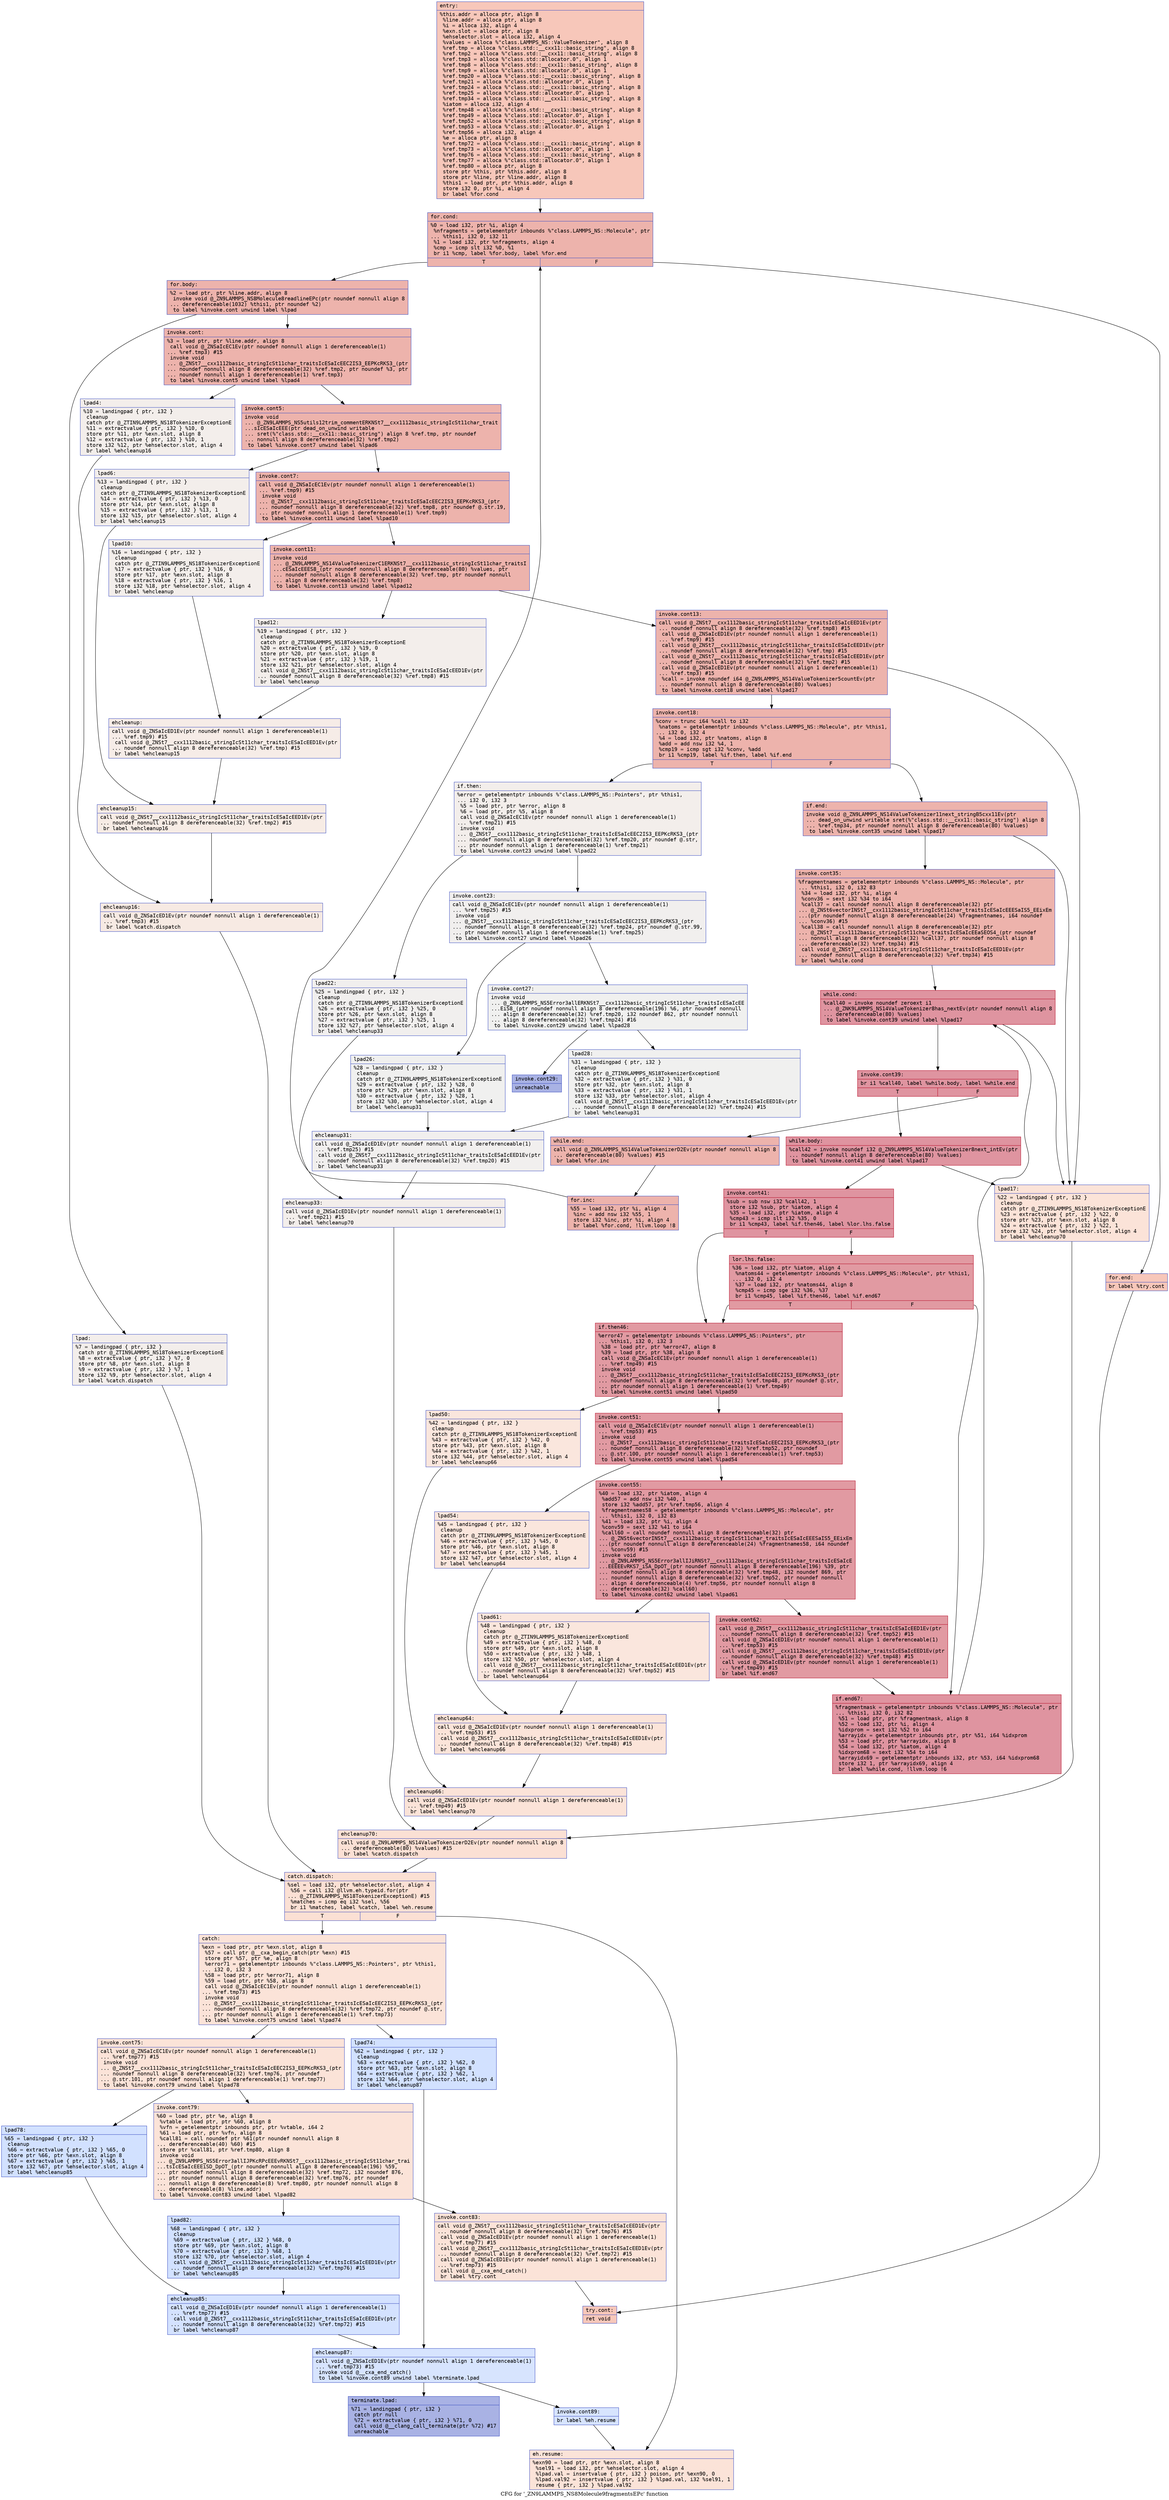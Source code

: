 digraph "CFG for '_ZN9LAMMPS_NS8Molecule9fragmentsEPc' function" {
	label="CFG for '_ZN9LAMMPS_NS8Molecule9fragmentsEPc' function";

	Node0x558e6092c740 [shape=record,color="#3d50c3ff", style=filled, fillcolor="#ec7f6370" fontname="Courier",label="{entry:\l|  %this.addr = alloca ptr, align 8\l  %line.addr = alloca ptr, align 8\l  %i = alloca i32, align 4\l  %exn.slot = alloca ptr, align 8\l  %ehselector.slot = alloca i32, align 4\l  %values = alloca %\"class.LAMMPS_NS::ValueTokenizer\", align 8\l  %ref.tmp = alloca %\"class.std::__cxx11::basic_string\", align 8\l  %ref.tmp2 = alloca %\"class.std::__cxx11::basic_string\", align 8\l  %ref.tmp3 = alloca %\"class.std::allocator.0\", align 1\l  %ref.tmp8 = alloca %\"class.std::__cxx11::basic_string\", align 8\l  %ref.tmp9 = alloca %\"class.std::allocator.0\", align 1\l  %ref.tmp20 = alloca %\"class.std::__cxx11::basic_string\", align 8\l  %ref.tmp21 = alloca %\"class.std::allocator.0\", align 1\l  %ref.tmp24 = alloca %\"class.std::__cxx11::basic_string\", align 8\l  %ref.tmp25 = alloca %\"class.std::allocator.0\", align 1\l  %ref.tmp34 = alloca %\"class.std::__cxx11::basic_string\", align 8\l  %iatom = alloca i32, align 4\l  %ref.tmp48 = alloca %\"class.std::__cxx11::basic_string\", align 8\l  %ref.tmp49 = alloca %\"class.std::allocator.0\", align 1\l  %ref.tmp52 = alloca %\"class.std::__cxx11::basic_string\", align 8\l  %ref.tmp53 = alloca %\"class.std::allocator.0\", align 1\l  %ref.tmp56 = alloca i32, align 4\l  %e = alloca ptr, align 8\l  %ref.tmp72 = alloca %\"class.std::__cxx11::basic_string\", align 8\l  %ref.tmp73 = alloca %\"class.std::allocator.0\", align 1\l  %ref.tmp76 = alloca %\"class.std::__cxx11::basic_string\", align 8\l  %ref.tmp77 = alloca %\"class.std::allocator.0\", align 1\l  %ref.tmp80 = alloca ptr, align 8\l  store ptr %this, ptr %this.addr, align 8\l  store ptr %line, ptr %line.addr, align 8\l  %this1 = load ptr, ptr %this.addr, align 8\l  store i32 0, ptr %i, align 4\l  br label %for.cond\l}"];
	Node0x558e6092c740 -> Node0x558e60933220[tooltip="entry -> for.cond\nProbability 100.00%" ];
	Node0x558e60933220 [shape=record,color="#3d50c3ff", style=filled, fillcolor="#d6524470" fontname="Courier",label="{for.cond:\l|  %0 = load i32, ptr %i, align 4\l  %nfragments = getelementptr inbounds %\"class.LAMMPS_NS::Molecule\", ptr\l... %this1, i32 0, i32 11\l  %1 = load i32, ptr %nfragments, align 4\l  %cmp = icmp slt i32 %0, %1\l  br i1 %cmp, label %for.body, label %for.end\l|{<s0>T|<s1>F}}"];
	Node0x558e60933220:s0 -> Node0x558e609335b0[tooltip="for.cond -> for.body\nProbability 96.88%" ];
	Node0x558e60933220:s1 -> Node0x558e60933630[tooltip="for.cond -> for.end\nProbability 3.12%" ];
	Node0x558e609335b0 [shape=record,color="#3d50c3ff", style=filled, fillcolor="#d6524470" fontname="Courier",label="{for.body:\l|  %2 = load ptr, ptr %line.addr, align 8\l  invoke void @_ZN9LAMMPS_NS8Molecule8readlineEPc(ptr noundef nonnull align 8\l... dereferenceable(1032) %this1, ptr noundef %2)\l          to label %invoke.cont unwind label %lpad\l}"];
	Node0x558e609335b0 -> Node0x558e60933800[tooltip="for.body -> invoke.cont\nProbability 100.00%" ];
	Node0x558e609335b0 -> Node0x558e60933880[tooltip="for.body -> lpad\nProbability 0.00%" ];
	Node0x558e60933800 [shape=record,color="#3d50c3ff", style=filled, fillcolor="#d6524470" fontname="Courier",label="{invoke.cont:\l|  %3 = load ptr, ptr %line.addr, align 8\l  call void @_ZNSaIcEC1Ev(ptr noundef nonnull align 1 dereferenceable(1)\l... %ref.tmp3) #15\l  invoke void\l... @_ZNSt7__cxx1112basic_stringIcSt11char_traitsIcESaIcEEC2IS3_EEPKcRKS3_(ptr\l... noundef nonnull align 8 dereferenceable(32) %ref.tmp2, ptr noundef %3, ptr\l... noundef nonnull align 1 dereferenceable(1) %ref.tmp3)\l          to label %invoke.cont5 unwind label %lpad4\l}"];
	Node0x558e60933800 -> Node0x558e60933c70[tooltip="invoke.cont -> invoke.cont5\nProbability 100.00%" ];
	Node0x558e60933800 -> Node0x558e60933cc0[tooltip="invoke.cont -> lpad4\nProbability 0.00%" ];
	Node0x558e60933c70 [shape=record,color="#3d50c3ff", style=filled, fillcolor="#d6524470" fontname="Courier",label="{invoke.cont5:\l|  invoke void\l... @_ZN9LAMMPS_NS5utils12trim_commentERKNSt7__cxx1112basic_stringIcSt11char_trait\l...sIcESaIcEEE(ptr dead_on_unwind writable\l... sret(%\"class.std::__cxx11::basic_string\") align 8 %ref.tmp, ptr noundef\l... nonnull align 8 dereferenceable(32) %ref.tmp2)\l          to label %invoke.cont7 unwind label %lpad6\l}"];
	Node0x558e60933c70 -> Node0x558e60933c20[tooltip="invoke.cont5 -> invoke.cont7\nProbability 100.00%" ];
	Node0x558e60933c70 -> Node0x558e60933f90[tooltip="invoke.cont5 -> lpad6\nProbability 0.00%" ];
	Node0x558e60933c20 [shape=record,color="#3d50c3ff", style=filled, fillcolor="#d6524470" fontname="Courier",label="{invoke.cont7:\l|  call void @_ZNSaIcEC1Ev(ptr noundef nonnull align 1 dereferenceable(1)\l... %ref.tmp9) #15\l  invoke void\l... @_ZNSt7__cxx1112basic_stringIcSt11char_traitsIcESaIcEEC2IS3_EEPKcRKS3_(ptr\l... noundef nonnull align 8 dereferenceable(32) %ref.tmp8, ptr noundef @.str.19,\l... ptr noundef nonnull align 1 dereferenceable(1) %ref.tmp9)\l          to label %invoke.cont11 unwind label %lpad10\l}"];
	Node0x558e60933c20 -> Node0x558e60934360[tooltip="invoke.cont7 -> invoke.cont11\nProbability 100.00%" ];
	Node0x558e60933c20 -> Node0x558e609343e0[tooltip="invoke.cont7 -> lpad10\nProbability 0.00%" ];
	Node0x558e60934360 [shape=record,color="#3d50c3ff", style=filled, fillcolor="#d6524470" fontname="Courier",label="{invoke.cont11:\l|  invoke void\l... @_ZN9LAMMPS_NS14ValueTokenizerC1ERKNSt7__cxx1112basic_stringIcSt11char_traitsI\l...cESaIcEEES8_(ptr noundef nonnull align 8 dereferenceable(80) %values, ptr\l... noundef nonnull align 8 dereferenceable(32) %ref.tmp, ptr noundef nonnull\l... align 8 dereferenceable(32) %ref.tmp8)\l          to label %invoke.cont13 unwind label %lpad12\l}"];
	Node0x558e60934360 -> Node0x558e60934310[tooltip="invoke.cont11 -> invoke.cont13\nProbability 100.00%" ];
	Node0x558e60934360 -> Node0x558e60934670[tooltip="invoke.cont11 -> lpad12\nProbability 0.00%" ];
	Node0x558e60934310 [shape=record,color="#3d50c3ff", style=filled, fillcolor="#d6524470" fontname="Courier",label="{invoke.cont13:\l|  call void @_ZNSt7__cxx1112basic_stringIcSt11char_traitsIcESaIcEED1Ev(ptr\l... noundef nonnull align 8 dereferenceable(32) %ref.tmp8) #15\l  call void @_ZNSaIcED1Ev(ptr noundef nonnull align 1 dereferenceable(1)\l... %ref.tmp9) #15\l  call void @_ZNSt7__cxx1112basic_stringIcSt11char_traitsIcESaIcEED1Ev(ptr\l... noundef nonnull align 8 dereferenceable(32) %ref.tmp) #15\l  call void @_ZNSt7__cxx1112basic_stringIcSt11char_traitsIcESaIcEED1Ev(ptr\l... noundef nonnull align 8 dereferenceable(32) %ref.tmp2) #15\l  call void @_ZNSaIcED1Ev(ptr noundef nonnull align 1 dereferenceable(1)\l... %ref.tmp3) #15\l  %call = invoke noundef i64 @_ZN9LAMMPS_NS14ValueTokenizer5countEv(ptr\l... noundef nonnull align 8 dereferenceable(80) %values)\l          to label %invoke.cont18 unwind label %lpad17\l}"];
	Node0x558e60934310 -> Node0x558e60934e10[tooltip="invoke.cont13 -> invoke.cont18\nProbability 100.00%" ];
	Node0x558e60934310 -> Node0x558e60934e90[tooltip="invoke.cont13 -> lpad17\nProbability 0.00%" ];
	Node0x558e60934e10 [shape=record,color="#3d50c3ff", style=filled, fillcolor="#d6524470" fontname="Courier",label="{invoke.cont18:\l|  %conv = trunc i64 %call to i32\l  %natoms = getelementptr inbounds %\"class.LAMMPS_NS::Molecule\", ptr %this1,\l... i32 0, i32 4\l  %4 = load i32, ptr %natoms, align 8\l  %add = add nsw i32 %4, 1\l  %cmp19 = icmp sgt i32 %conv, %add\l  br i1 %cmp19, label %if.then, label %if.end\l|{<s0>T|<s1>F}}"];
	Node0x558e60934e10:s0 -> Node0x558e609355d0[tooltip="invoke.cont18 -> if.then\nProbability 0.00%" ];
	Node0x558e60934e10:s1 -> Node0x558e60935640[tooltip="invoke.cont18 -> if.end\nProbability 100.00%" ];
	Node0x558e609355d0 [shape=record,color="#3d50c3ff", style=filled, fillcolor="#e5d8d170" fontname="Courier",label="{if.then:\l|  %error = getelementptr inbounds %\"class.LAMMPS_NS::Pointers\", ptr %this1,\l... i32 0, i32 3\l  %5 = load ptr, ptr %error, align 8\l  %6 = load ptr, ptr %5, align 8\l  call void @_ZNSaIcEC1Ev(ptr noundef nonnull align 1 dereferenceable(1)\l... %ref.tmp21) #15\l  invoke void\l... @_ZNSt7__cxx1112basic_stringIcSt11char_traitsIcESaIcEEC2IS3_EEPKcRKS3_(ptr\l... noundef nonnull align 8 dereferenceable(32) %ref.tmp20, ptr noundef @.str,\l... ptr noundef nonnull align 1 dereferenceable(1) %ref.tmp21)\l          to label %invoke.cont23 unwind label %lpad22\l}"];
	Node0x558e609355d0 -> Node0x558e60935b20[tooltip="if.then -> invoke.cont23\nProbability 50.00%" ];
	Node0x558e609355d0 -> Node0x558e60935b70[tooltip="if.then -> lpad22\nProbability 50.00%" ];
	Node0x558e60935b20 [shape=record,color="#3d50c3ff", style=filled, fillcolor="#e0dbd870" fontname="Courier",label="{invoke.cont23:\l|  call void @_ZNSaIcEC1Ev(ptr noundef nonnull align 1 dereferenceable(1)\l... %ref.tmp25) #15\l  invoke void\l... @_ZNSt7__cxx1112basic_stringIcSt11char_traitsIcESaIcEEC2IS3_EEPKcRKS3_(ptr\l... noundef nonnull align 8 dereferenceable(32) %ref.tmp24, ptr noundef @.str.99,\l... ptr noundef nonnull align 1 dereferenceable(1) %ref.tmp25)\l          to label %invoke.cont27 unwind label %lpad26\l}"];
	Node0x558e60935b20 -> Node0x558e60935ec0[tooltip="invoke.cont23 -> invoke.cont27\nProbability 50.00%" ];
	Node0x558e60935b20 -> Node0x558e60935f10[tooltip="invoke.cont23 -> lpad26\nProbability 50.00%" ];
	Node0x558e60935ec0 [shape=record,color="#3d50c3ff", style=filled, fillcolor="#dedcdb70" fontname="Courier",label="{invoke.cont27:\l|  invoke void\l... @_ZN9LAMMPS_NS5Error3allERKNSt7__cxx1112basic_stringIcSt11char_traitsIcESaIcEE\l...EiS8_(ptr noundef nonnull align 8 dereferenceable(196) %6, ptr noundef nonnull\l... align 8 dereferenceable(32) %ref.tmp20, i32 noundef 862, ptr noundef nonnull\l... align 8 dereferenceable(32) %ref.tmp24) #16\l          to label %invoke.cont29 unwind label %lpad28\l}"];
	Node0x558e60935ec0 -> Node0x558e60935e70[tooltip="invoke.cont27 -> invoke.cont29\nProbability 0.00%" ];
	Node0x558e60935ec0 -> Node0x558e60936230[tooltip="invoke.cont27 -> lpad28\nProbability 100.00%" ];
	Node0x558e60935e70 [shape=record,color="#3d50c3ff", style=filled, fillcolor="#3d50c370" fontname="Courier",label="{invoke.cont29:\l|  unreachable\l}"];
	Node0x558e60933880 [shape=record,color="#3d50c3ff", style=filled, fillcolor="#e5d8d170" fontname="Courier",label="{lpad:\l|  %7 = landingpad \{ ptr, i32 \}\l          catch ptr @_ZTIN9LAMMPS_NS18TokenizerExceptionE\l  %8 = extractvalue \{ ptr, i32 \} %7, 0\l  store ptr %8, ptr %exn.slot, align 8\l  %9 = extractvalue \{ ptr, i32 \} %7, 1\l  store i32 %9, ptr %ehselector.slot, align 4\l  br label %catch.dispatch\l}"];
	Node0x558e60933880 -> Node0x558e60936870[tooltip="lpad -> catch.dispatch\nProbability 100.00%" ];
	Node0x558e60933cc0 [shape=record,color="#3d50c3ff", style=filled, fillcolor="#e5d8d170" fontname="Courier",label="{lpad4:\l|  %10 = landingpad \{ ptr, i32 \}\l          cleanup\l          catch ptr @_ZTIN9LAMMPS_NS18TokenizerExceptionE\l  %11 = extractvalue \{ ptr, i32 \} %10, 0\l  store ptr %11, ptr %exn.slot, align 8\l  %12 = extractvalue \{ ptr, i32 \} %10, 1\l  store i32 %12, ptr %ehselector.slot, align 4\l  br label %ehcleanup16\l}"];
	Node0x558e60933cc0 -> Node0x558e60936ba0[tooltip="lpad4 -> ehcleanup16\nProbability 100.00%" ];
	Node0x558e60933f90 [shape=record,color="#3d50c3ff", style=filled, fillcolor="#e5d8d170" fontname="Courier",label="{lpad6:\l|  %13 = landingpad \{ ptr, i32 \}\l          cleanup\l          catch ptr @_ZTIN9LAMMPS_NS18TokenizerExceptionE\l  %14 = extractvalue \{ ptr, i32 \} %13, 0\l  store ptr %14, ptr %exn.slot, align 8\l  %15 = extractvalue \{ ptr, i32 \} %13, 1\l  store i32 %15, ptr %ehselector.slot, align 4\l  br label %ehcleanup15\l}"];
	Node0x558e60933f90 -> Node0x558e60936f40[tooltip="lpad6 -> ehcleanup15\nProbability 100.00%" ];
	Node0x558e609343e0 [shape=record,color="#3d50c3ff", style=filled, fillcolor="#e5d8d170" fontname="Courier",label="{lpad10:\l|  %16 = landingpad \{ ptr, i32 \}\l          cleanup\l          catch ptr @_ZTIN9LAMMPS_NS18TokenizerExceptionE\l  %17 = extractvalue \{ ptr, i32 \} %16, 0\l  store ptr %17, ptr %exn.slot, align 8\l  %18 = extractvalue \{ ptr, i32 \} %16, 1\l  store i32 %18, ptr %ehselector.slot, align 4\l  br label %ehcleanup\l}"];
	Node0x558e609343e0 -> Node0x558e609372e0[tooltip="lpad10 -> ehcleanup\nProbability 100.00%" ];
	Node0x558e60934670 [shape=record,color="#3d50c3ff", style=filled, fillcolor="#e5d8d170" fontname="Courier",label="{lpad12:\l|  %19 = landingpad \{ ptr, i32 \}\l          cleanup\l          catch ptr @_ZTIN9LAMMPS_NS18TokenizerExceptionE\l  %20 = extractvalue \{ ptr, i32 \} %19, 0\l  store ptr %20, ptr %exn.slot, align 8\l  %21 = extractvalue \{ ptr, i32 \} %19, 1\l  store i32 %21, ptr %ehselector.slot, align 4\l  call void @_ZNSt7__cxx1112basic_stringIcSt11char_traitsIcESaIcEED1Ev(ptr\l... noundef nonnull align 8 dereferenceable(32) %ref.tmp8) #15\l  br label %ehcleanup\l}"];
	Node0x558e60934670 -> Node0x558e609372e0[tooltip="lpad12 -> ehcleanup\nProbability 100.00%" ];
	Node0x558e609372e0 [shape=record,color="#3d50c3ff", style=filled, fillcolor="#ead5c970" fontname="Courier",label="{ehcleanup:\l|  call void @_ZNSaIcED1Ev(ptr noundef nonnull align 1 dereferenceable(1)\l... %ref.tmp9) #15\l  call void @_ZNSt7__cxx1112basic_stringIcSt11char_traitsIcESaIcEED1Ev(ptr\l... noundef nonnull align 8 dereferenceable(32) %ref.tmp) #15\l  br label %ehcleanup15\l}"];
	Node0x558e609372e0 -> Node0x558e60936f40[tooltip="ehcleanup -> ehcleanup15\nProbability 100.00%" ];
	Node0x558e60936f40 [shape=record,color="#3d50c3ff", style=filled, fillcolor="#ecd3c570" fontname="Courier",label="{ehcleanup15:\l|  call void @_ZNSt7__cxx1112basic_stringIcSt11char_traitsIcESaIcEED1Ev(ptr\l... noundef nonnull align 8 dereferenceable(32) %ref.tmp2) #15\l  br label %ehcleanup16\l}"];
	Node0x558e60936f40 -> Node0x558e60936ba0[tooltip="ehcleanup15 -> ehcleanup16\nProbability 100.00%" ];
	Node0x558e60936ba0 [shape=record,color="#3d50c3ff", style=filled, fillcolor="#eed0c070" fontname="Courier",label="{ehcleanup16:\l|  call void @_ZNSaIcED1Ev(ptr noundef nonnull align 1 dereferenceable(1)\l... %ref.tmp3) #15\l  br label %catch.dispatch\l}"];
	Node0x558e60936ba0 -> Node0x558e60936870[tooltip="ehcleanup16 -> catch.dispatch\nProbability 100.00%" ];
	Node0x558e60934e90 [shape=record,color="#3d50c3ff", style=filled, fillcolor="#f6bfa670" fontname="Courier",label="{lpad17:\l|  %22 = landingpad \{ ptr, i32 \}\l          cleanup\l          catch ptr @_ZTIN9LAMMPS_NS18TokenizerExceptionE\l  %23 = extractvalue \{ ptr, i32 \} %22, 0\l  store ptr %23, ptr %exn.slot, align 8\l  %24 = extractvalue \{ ptr, i32 \} %22, 1\l  store i32 %24, ptr %ehselector.slot, align 4\l  br label %ehcleanup70\l}"];
	Node0x558e60934e90 -> Node0x558e60938080[tooltip="lpad17 -> ehcleanup70\nProbability 100.00%" ];
	Node0x558e60935b70 [shape=record,color="#3d50c3ff", style=filled, fillcolor="#e0dbd870" fontname="Courier",label="{lpad22:\l|  %25 = landingpad \{ ptr, i32 \}\l          cleanup\l          catch ptr @_ZTIN9LAMMPS_NS18TokenizerExceptionE\l  %26 = extractvalue \{ ptr, i32 \} %25, 0\l  store ptr %26, ptr %exn.slot, align 8\l  %27 = extractvalue \{ ptr, i32 \} %25, 1\l  store i32 %27, ptr %ehselector.slot, align 4\l  br label %ehcleanup33\l}"];
	Node0x558e60935b70 -> Node0x558e60938420[tooltip="lpad22 -> ehcleanup33\nProbability 100.00%" ];
	Node0x558e60935f10 [shape=record,color="#3d50c3ff", style=filled, fillcolor="#dedcdb70" fontname="Courier",label="{lpad26:\l|  %28 = landingpad \{ ptr, i32 \}\l          cleanup\l          catch ptr @_ZTIN9LAMMPS_NS18TokenizerExceptionE\l  %29 = extractvalue \{ ptr, i32 \} %28, 0\l  store ptr %29, ptr %exn.slot, align 8\l  %30 = extractvalue \{ ptr, i32 \} %28, 1\l  store i32 %30, ptr %ehselector.slot, align 4\l  br label %ehcleanup31\l}"];
	Node0x558e60935f10 -> Node0x558e609387c0[tooltip="lpad26 -> ehcleanup31\nProbability 100.00%" ];
	Node0x558e60936230 [shape=record,color="#3d50c3ff", style=filled, fillcolor="#dedcdb70" fontname="Courier",label="{lpad28:\l|  %31 = landingpad \{ ptr, i32 \}\l          cleanup\l          catch ptr @_ZTIN9LAMMPS_NS18TokenizerExceptionE\l  %32 = extractvalue \{ ptr, i32 \} %31, 0\l  store ptr %32, ptr %exn.slot, align 8\l  %33 = extractvalue \{ ptr, i32 \} %31, 1\l  store i32 %33, ptr %ehselector.slot, align 4\l  call void @_ZNSt7__cxx1112basic_stringIcSt11char_traitsIcESaIcEED1Ev(ptr\l... noundef nonnull align 8 dereferenceable(32) %ref.tmp24) #15\l  br label %ehcleanup31\l}"];
	Node0x558e60936230 -> Node0x558e609387c0[tooltip="lpad28 -> ehcleanup31\nProbability 100.00%" ];
	Node0x558e609387c0 [shape=record,color="#3d50c3ff", style=filled, fillcolor="#e0dbd870" fontname="Courier",label="{ehcleanup31:\l|  call void @_ZNSaIcED1Ev(ptr noundef nonnull align 1 dereferenceable(1)\l... %ref.tmp25) #15\l  call void @_ZNSt7__cxx1112basic_stringIcSt11char_traitsIcESaIcEED1Ev(ptr\l... noundef nonnull align 8 dereferenceable(32) %ref.tmp20) #15\l  br label %ehcleanup33\l}"];
	Node0x558e609387c0 -> Node0x558e60938420[tooltip="ehcleanup31 -> ehcleanup33\nProbability 100.00%" ];
	Node0x558e60938420 [shape=record,color="#3d50c3ff", style=filled, fillcolor="#e5d8d170" fontname="Courier",label="{ehcleanup33:\l|  call void @_ZNSaIcED1Ev(ptr noundef nonnull align 1 dereferenceable(1)\l... %ref.tmp21) #15\l  br label %ehcleanup70\l}"];
	Node0x558e60938420 -> Node0x558e60938080[tooltip="ehcleanup33 -> ehcleanup70\nProbability 100.00%" ];
	Node0x558e60935640 [shape=record,color="#3d50c3ff", style=filled, fillcolor="#d6524470" fontname="Courier",label="{if.end:\l|  invoke void @_ZN9LAMMPS_NS14ValueTokenizer11next_stringB5cxx11Ev(ptr\l... dead_on_unwind writable sret(%\"class.std::__cxx11::basic_string\") align 8\l... %ref.tmp34, ptr noundef nonnull align 8 dereferenceable(80) %values)\l          to label %invoke.cont35 unwind label %lpad17\l}"];
	Node0x558e60935640 -> Node0x558e60939130[tooltip="if.end -> invoke.cont35\nProbability 100.00%" ];
	Node0x558e60935640 -> Node0x558e60934e90[tooltip="if.end -> lpad17\nProbability 0.00%" ];
	Node0x558e60939130 [shape=record,color="#3d50c3ff", style=filled, fillcolor="#d6524470" fontname="Courier",label="{invoke.cont35:\l|  %fragmentnames = getelementptr inbounds %\"class.LAMMPS_NS::Molecule\", ptr\l... %this1, i32 0, i32 83\l  %34 = load i32, ptr %i, align 4\l  %conv36 = sext i32 %34 to i64\l  %call37 = call noundef nonnull align 8 dereferenceable(32) ptr\l... @_ZNSt6vectorINSt7__cxx1112basic_stringIcSt11char_traitsIcESaIcEEESaIS5_EEixEm\l...(ptr noundef nonnull align 8 dereferenceable(24) %fragmentnames, i64 noundef\l... %conv36) #15\l  %call38 = call noundef nonnull align 8 dereferenceable(32) ptr\l... @_ZNSt7__cxx1112basic_stringIcSt11char_traitsIcESaIcEEaSEOS4_(ptr noundef\l... nonnull align 8 dereferenceable(32) %call37, ptr noundef nonnull align 8\l... dereferenceable(32) %ref.tmp34) #15\l  call void @_ZNSt7__cxx1112basic_stringIcSt11char_traitsIcESaIcEED1Ev(ptr\l... noundef nonnull align 8 dereferenceable(32) %ref.tmp34) #15\l  br label %while.cond\l}"];
	Node0x558e60939130 -> Node0x558e60939630[tooltip="invoke.cont35 -> while.cond\nProbability 100.00%" ];
	Node0x558e60939630 [shape=record,color="#b70d28ff", style=filled, fillcolor="#b70d2870" fontname="Courier",label="{while.cond:\l|  %call40 = invoke noundef zeroext i1\l... @_ZNK9LAMMPS_NS14ValueTokenizer8has_nextEv(ptr noundef nonnull align 8\l... dereferenceable(80) %values)\l          to label %invoke.cont39 unwind label %lpad17\l}"];
	Node0x558e60939630 -> Node0x558e60939980[tooltip="while.cond -> invoke.cont39\nProbability 100.00%" ];
	Node0x558e60939630 -> Node0x558e60934e90[tooltip="while.cond -> lpad17\nProbability 0.00%" ];
	Node0x558e60939980 [shape=record,color="#b70d28ff", style=filled, fillcolor="#b70d2870" fontname="Courier",label="{invoke.cont39:\l|  br i1 %call40, label %while.body, label %while.end\l|{<s0>T|<s1>F}}"];
	Node0x558e60939980:s0 -> Node0x558e60939bb0[tooltip="invoke.cont39 -> while.body\nProbability 96.88%" ];
	Node0x558e60939980:s1 -> Node0x558e60939c30[tooltip="invoke.cont39 -> while.end\nProbability 3.12%" ];
	Node0x558e60939bb0 [shape=record,color="#b70d28ff", style=filled, fillcolor="#b70d2870" fontname="Courier",label="{while.body:\l|  %call42 = invoke noundef i32 @_ZN9LAMMPS_NS14ValueTokenizer8next_intEv(ptr\l... noundef nonnull align 8 dereferenceable(80) %values)\l          to label %invoke.cont41 unwind label %lpad17\l}"];
	Node0x558e60939bb0 -> Node0x558e60939d60[tooltip="while.body -> invoke.cont41\nProbability 100.00%" ];
	Node0x558e60939bb0 -> Node0x558e60934e90[tooltip="while.body -> lpad17\nProbability 0.00%" ];
	Node0x558e60939d60 [shape=record,color="#b70d28ff", style=filled, fillcolor="#b70d2870" fontname="Courier",label="{invoke.cont41:\l|  %sub = sub nsw i32 %call42, 1\l  store i32 %sub, ptr %iatom, align 4\l  %35 = load i32, ptr %iatom, align 4\l  %cmp43 = icmp slt i32 %35, 0\l  br i1 %cmp43, label %if.then46, label %lor.lhs.false\l|{<s0>T|<s1>F}}"];
	Node0x558e60939d60:s0 -> Node0x558e6093a1f0[tooltip="invoke.cont41 -> if.then46\nProbability 37.50%" ];
	Node0x558e60939d60:s1 -> Node0x558e6093a270[tooltip="invoke.cont41 -> lor.lhs.false\nProbability 62.50%" ];
	Node0x558e6093a270 [shape=record,color="#b70d28ff", style=filled, fillcolor="#bb1b2c70" fontname="Courier",label="{lor.lhs.false:\l|  %36 = load i32, ptr %iatom, align 4\l  %natoms44 = getelementptr inbounds %\"class.LAMMPS_NS::Molecule\", ptr %this1,\l... i32 0, i32 4\l  %37 = load i32, ptr %natoms44, align 8\l  %cmp45 = icmp sge i32 %36, %37\l  br i1 %cmp45, label %if.then46, label %if.end67\l|{<s0>T|<s1>F}}"];
	Node0x558e6093a270:s0 -> Node0x558e6093a1f0[tooltip="lor.lhs.false -> if.then46\nProbability 50.00%" ];
	Node0x558e6093a270:s1 -> Node0x558e6093a6a0[tooltip="lor.lhs.false -> if.end67\nProbability 50.00%" ];
	Node0x558e6093a1f0 [shape=record,color="#b70d28ff", style=filled, fillcolor="#bb1b2c70" fontname="Courier",label="{if.then46:\l|  %error47 = getelementptr inbounds %\"class.LAMMPS_NS::Pointers\", ptr\l... %this1, i32 0, i32 3\l  %38 = load ptr, ptr %error47, align 8\l  %39 = load ptr, ptr %38, align 8\l  call void @_ZNSaIcEC1Ev(ptr noundef nonnull align 1 dereferenceable(1)\l... %ref.tmp49) #15\l  invoke void\l... @_ZNSt7__cxx1112basic_stringIcSt11char_traitsIcESaIcEEC2IS3_EEPKcRKS3_(ptr\l... noundef nonnull align 8 dereferenceable(32) %ref.tmp48, ptr noundef @.str,\l... ptr noundef nonnull align 1 dereferenceable(1) %ref.tmp49)\l          to label %invoke.cont51 unwind label %lpad50\l}"];
	Node0x558e6093a1f0 -> Node0x558e6093ab30[tooltip="if.then46 -> invoke.cont51\nProbability 100.00%" ];
	Node0x558e6093a1f0 -> Node0x558e6093abb0[tooltip="if.then46 -> lpad50\nProbability 0.00%" ];
	Node0x558e6093ab30 [shape=record,color="#b70d28ff", style=filled, fillcolor="#bb1b2c70" fontname="Courier",label="{invoke.cont51:\l|  call void @_ZNSaIcEC1Ev(ptr noundef nonnull align 1 dereferenceable(1)\l... %ref.tmp53) #15\l  invoke void\l... @_ZNSt7__cxx1112basic_stringIcSt11char_traitsIcESaIcEEC2IS3_EEPKcRKS3_(ptr\l... noundef nonnull align 8 dereferenceable(32) %ref.tmp52, ptr noundef\l... @.str.100, ptr noundef nonnull align 1 dereferenceable(1) %ref.tmp53)\l          to label %invoke.cont55 unwind label %lpad54\l}"];
	Node0x558e6093ab30 -> Node0x558e6093af30[tooltip="invoke.cont51 -> invoke.cont55\nProbability 100.00%" ];
	Node0x558e6093ab30 -> Node0x558e6093af80[tooltip="invoke.cont51 -> lpad54\nProbability 0.00%" ];
	Node0x558e6093af30 [shape=record,color="#b70d28ff", style=filled, fillcolor="#bb1b2c70" fontname="Courier",label="{invoke.cont55:\l|  %40 = load i32, ptr %iatom, align 4\l  %add57 = add nsw i32 %40, 1\l  store i32 %add57, ptr %ref.tmp56, align 4\l  %fragmentnames58 = getelementptr inbounds %\"class.LAMMPS_NS::Molecule\", ptr\l... %this1, i32 0, i32 83\l  %41 = load i32, ptr %i, align 4\l  %conv59 = sext i32 %41 to i64\l  %call60 = call noundef nonnull align 8 dereferenceable(32) ptr\l... @_ZNSt6vectorINSt7__cxx1112basic_stringIcSt11char_traitsIcESaIcEEESaIS5_EEixEm\l...(ptr noundef nonnull align 8 dereferenceable(24) %fragmentnames58, i64 noundef\l... %conv59) #15\l  invoke void\l... @_ZN9LAMMPS_NS5Error3allIJiRNSt7__cxx1112basic_stringIcSt11char_traitsIcESaIcE\l...EEEEEvRKS7_iSA_DpOT_(ptr noundef nonnull align 8 dereferenceable(196) %39, ptr\l... noundef nonnull align 8 dereferenceable(32) %ref.tmp48, i32 noundef 869, ptr\l... noundef nonnull align 8 dereferenceable(32) %ref.tmp52, ptr noundef nonnull\l... align 4 dereferenceable(4) %ref.tmp56, ptr noundef nonnull align 8\l... dereferenceable(32) %call60)\l          to label %invoke.cont62 unwind label %lpad61\l}"];
	Node0x558e6093af30 -> Node0x558e60935100[tooltip="invoke.cont55 -> invoke.cont62\nProbability 100.00%" ];
	Node0x558e6093af30 -> Node0x558e60935180[tooltip="invoke.cont55 -> lpad61\nProbability 0.00%" ];
	Node0x558e60935100 [shape=record,color="#b70d28ff", style=filled, fillcolor="#bb1b2c70" fontname="Courier",label="{invoke.cont62:\l|  call void @_ZNSt7__cxx1112basic_stringIcSt11char_traitsIcESaIcEED1Ev(ptr\l... noundef nonnull align 8 dereferenceable(32) %ref.tmp52) #15\l  call void @_ZNSaIcED1Ev(ptr noundef nonnull align 1 dereferenceable(1)\l... %ref.tmp53) #15\l  call void @_ZNSt7__cxx1112basic_stringIcSt11char_traitsIcESaIcEED1Ev(ptr\l... noundef nonnull align 8 dereferenceable(32) %ref.tmp48) #15\l  call void @_ZNSaIcED1Ev(ptr noundef nonnull align 1 dereferenceable(1)\l... %ref.tmp49) #15\l  br label %if.end67\l}"];
	Node0x558e60935100 -> Node0x558e6093a6a0[tooltip="invoke.cont62 -> if.end67\nProbability 100.00%" ];
	Node0x558e6093abb0 [shape=record,color="#3d50c3ff", style=filled, fillcolor="#f3c7b170" fontname="Courier",label="{lpad50:\l|  %42 = landingpad \{ ptr, i32 \}\l          cleanup\l          catch ptr @_ZTIN9LAMMPS_NS18TokenizerExceptionE\l  %43 = extractvalue \{ ptr, i32 \} %42, 0\l  store ptr %43, ptr %exn.slot, align 8\l  %44 = extractvalue \{ ptr, i32 \} %42, 1\l  store i32 %44, ptr %ehselector.slot, align 4\l  br label %ehcleanup66\l}"];
	Node0x558e6093abb0 -> Node0x558e6093c950[tooltip="lpad50 -> ehcleanup66\nProbability 100.00%" ];
	Node0x558e6093af80 [shape=record,color="#3d50c3ff", style=filled, fillcolor="#f3c7b170" fontname="Courier",label="{lpad54:\l|  %45 = landingpad \{ ptr, i32 \}\l          cleanup\l          catch ptr @_ZTIN9LAMMPS_NS18TokenizerExceptionE\l  %46 = extractvalue \{ ptr, i32 \} %45, 0\l  store ptr %46, ptr %exn.slot, align 8\l  %47 = extractvalue \{ ptr, i32 \} %45, 1\l  store i32 %47, ptr %ehselector.slot, align 4\l  br label %ehcleanup64\l}"];
	Node0x558e6093af80 -> Node0x558e6093d500[tooltip="lpad54 -> ehcleanup64\nProbability 100.00%" ];
	Node0x558e60935180 [shape=record,color="#3d50c3ff", style=filled, fillcolor="#f3c7b170" fontname="Courier",label="{lpad61:\l|  %48 = landingpad \{ ptr, i32 \}\l          cleanup\l          catch ptr @_ZTIN9LAMMPS_NS18TokenizerExceptionE\l  %49 = extractvalue \{ ptr, i32 \} %48, 0\l  store ptr %49, ptr %exn.slot, align 8\l  %50 = extractvalue \{ ptr, i32 \} %48, 1\l  store i32 %50, ptr %ehselector.slot, align 4\l  call void @_ZNSt7__cxx1112basic_stringIcSt11char_traitsIcESaIcEED1Ev(ptr\l... noundef nonnull align 8 dereferenceable(32) %ref.tmp52) #15\l  br label %ehcleanup64\l}"];
	Node0x558e60935180 -> Node0x558e6093d500[tooltip="lpad61 -> ehcleanup64\nProbability 100.00%" ];
	Node0x558e6093d500 [shape=record,color="#3d50c3ff", style=filled, fillcolor="#f5c1a970" fontname="Courier",label="{ehcleanup64:\l|  call void @_ZNSaIcED1Ev(ptr noundef nonnull align 1 dereferenceable(1)\l... %ref.tmp53) #15\l  call void @_ZNSt7__cxx1112basic_stringIcSt11char_traitsIcESaIcEED1Ev(ptr\l... noundef nonnull align 8 dereferenceable(32) %ref.tmp48) #15\l  br label %ehcleanup66\l}"];
	Node0x558e6093d500 -> Node0x558e6093c950[tooltip="ehcleanup64 -> ehcleanup66\nProbability 100.00%" ];
	Node0x558e6093c950 [shape=record,color="#3d50c3ff", style=filled, fillcolor="#f6bfa670" fontname="Courier",label="{ehcleanup66:\l|  call void @_ZNSaIcED1Ev(ptr noundef nonnull align 1 dereferenceable(1)\l... %ref.tmp49) #15\l  br label %ehcleanup70\l}"];
	Node0x558e6093c950 -> Node0x558e60938080[tooltip="ehcleanup66 -> ehcleanup70\nProbability 100.00%" ];
	Node0x558e6093a6a0 [shape=record,color="#b70d28ff", style=filled, fillcolor="#b70d2870" fontname="Courier",label="{if.end67:\l|  %fragmentmask = getelementptr inbounds %\"class.LAMMPS_NS::Molecule\", ptr\l... %this1, i32 0, i32 82\l  %51 = load ptr, ptr %fragmentmask, align 8\l  %52 = load i32, ptr %i, align 4\l  %idxprom = sext i32 %52 to i64\l  %arrayidx = getelementptr inbounds ptr, ptr %51, i64 %idxprom\l  %53 = load ptr, ptr %arrayidx, align 8\l  %54 = load i32, ptr %iatom, align 4\l  %idxprom68 = sext i32 %54 to i64\l  %arrayidx69 = getelementptr inbounds i32, ptr %53, i64 %idxprom68\l  store i32 1, ptr %arrayidx69, align 4\l  br label %while.cond, !llvm.loop !6\l}"];
	Node0x558e6093a6a0 -> Node0x558e60939630[tooltip="if.end67 -> while.cond\nProbability 100.00%" ];
	Node0x558e60939c30 [shape=record,color="#3d50c3ff", style=filled, fillcolor="#d6524470" fontname="Courier",label="{while.end:\l|  call void @_ZN9LAMMPS_NS14ValueTokenizerD2Ev(ptr noundef nonnull align 8\l... dereferenceable(80) %values) #15\l  br label %for.inc\l}"];
	Node0x558e60939c30 -> Node0x558e6093e6e0[tooltip="while.end -> for.inc\nProbability 100.00%" ];
	Node0x558e6093e6e0 [shape=record,color="#3d50c3ff", style=filled, fillcolor="#d6524470" fontname="Courier",label="{for.inc:\l|  %55 = load i32, ptr %i, align 4\l  %inc = add nsw i32 %55, 1\l  store i32 %inc, ptr %i, align 4\l  br label %for.cond, !llvm.loop !8\l}"];
	Node0x558e6093e6e0 -> Node0x558e60933220[tooltip="for.inc -> for.cond\nProbability 100.00%" ];
	Node0x558e60938080 [shape=record,color="#3d50c3ff", style=filled, fillcolor="#f7b99e70" fontname="Courier",label="{ehcleanup70:\l|  call void @_ZN9LAMMPS_NS14ValueTokenizerD2Ev(ptr noundef nonnull align 8\l... dereferenceable(80) %values) #15\l  br label %catch.dispatch\l}"];
	Node0x558e60938080 -> Node0x558e60936870[tooltip="ehcleanup70 -> catch.dispatch\nProbability 100.00%" ];
	Node0x558e60936870 [shape=record,color="#3d50c3ff", style=filled, fillcolor="#f7b99e70" fontname="Courier",label="{catch.dispatch:\l|  %sel = load i32, ptr %ehselector.slot, align 4\l  %56 = call i32 @llvm.eh.typeid.for(ptr\l... @_ZTIN9LAMMPS_NS18TokenizerExceptionE) #15\l  %matches = icmp eq i32 %sel, %56\l  br i1 %matches, label %catch, label %eh.resume\l|{<s0>T|<s1>F}}"];
	Node0x558e60936870:s0 -> Node0x558e6093ef40[tooltip="catch.dispatch -> catch\nProbability 50.00%" ];
	Node0x558e60936870:s1 -> Node0x558e6093efb0[tooltip="catch.dispatch -> eh.resume\nProbability 50.00%" ];
	Node0x558e6093ef40 [shape=record,color="#3d50c3ff", style=filled, fillcolor="#f6bfa670" fontname="Courier",label="{catch:\l|  %exn = load ptr, ptr %exn.slot, align 8\l  %57 = call ptr @__cxa_begin_catch(ptr %exn) #15\l  store ptr %57, ptr %e, align 8\l  %error71 = getelementptr inbounds %\"class.LAMMPS_NS::Pointers\", ptr %this1,\l... i32 0, i32 3\l  %58 = load ptr, ptr %error71, align 8\l  %59 = load ptr, ptr %58, align 8\l  call void @_ZNSaIcEC1Ev(ptr noundef nonnull align 1 dereferenceable(1)\l... %ref.tmp73) #15\l  invoke void\l... @_ZNSt7__cxx1112basic_stringIcSt11char_traitsIcESaIcEEC2IS3_EEPKcRKS3_(ptr\l... noundef nonnull align 8 dereferenceable(32) %ref.tmp72, ptr noundef @.str,\l... ptr noundef nonnull align 1 dereferenceable(1) %ref.tmp73)\l          to label %invoke.cont75 unwind label %lpad74\l}"];
	Node0x558e6093ef40 -> Node0x558e6093f660[tooltip="catch -> invoke.cont75\nProbability 100.00%" ];
	Node0x558e6093ef40 -> Node0x558e6093f6b0[tooltip="catch -> lpad74\nProbability 0.00%" ];
	Node0x558e6093f660 [shape=record,color="#3d50c3ff", style=filled, fillcolor="#f6bfa670" fontname="Courier",label="{invoke.cont75:\l|  call void @_ZNSaIcEC1Ev(ptr noundef nonnull align 1 dereferenceable(1)\l... %ref.tmp77) #15\l  invoke void\l... @_ZNSt7__cxx1112basic_stringIcSt11char_traitsIcESaIcEEC2IS3_EEPKcRKS3_(ptr\l... noundef nonnull align 8 dereferenceable(32) %ref.tmp76, ptr noundef\l... @.str.101, ptr noundef nonnull align 1 dereferenceable(1) %ref.tmp77)\l          to label %invoke.cont79 unwind label %lpad78\l}"];
	Node0x558e6093f660 -> Node0x558e6093f9a0[tooltip="invoke.cont75 -> invoke.cont79\nProbability 100.00%" ];
	Node0x558e6093f660 -> Node0x558e6093f9f0[tooltip="invoke.cont75 -> lpad78\nProbability 0.00%" ];
	Node0x558e6093f9a0 [shape=record,color="#3d50c3ff", style=filled, fillcolor="#f6bfa670" fontname="Courier",label="{invoke.cont79:\l|  %60 = load ptr, ptr %e, align 8\l  %vtable = load ptr, ptr %60, align 8\l  %vfn = getelementptr inbounds ptr, ptr %vtable, i64 2\l  %61 = load ptr, ptr %vfn, align 8\l  %call81 = call noundef ptr %61(ptr noundef nonnull align 8\l... dereferenceable(40) %60) #15\l  store ptr %call81, ptr %ref.tmp80, align 8\l  invoke void\l... @_ZN9LAMMPS_NS5Error3allIJPKcRPcEEEvRKNSt7__cxx1112basic_stringIcSt11char_trai\l...tsIcESaIcEEEiSD_DpOT_(ptr noundef nonnull align 8 dereferenceable(196) %59,\l... ptr noundef nonnull align 8 dereferenceable(32) %ref.tmp72, i32 noundef 876,\l... ptr noundef nonnull align 8 dereferenceable(32) %ref.tmp76, ptr noundef\l... nonnull align 8 dereferenceable(8) %ref.tmp80, ptr noundef nonnull align 8\l... dereferenceable(8) %line.addr)\l          to label %invoke.cont83 unwind label %lpad82\l}"];
	Node0x558e6093f9a0 -> Node0x558e60940030[tooltip="invoke.cont79 -> invoke.cont83\nProbability 100.00%" ];
	Node0x558e6093f9a0 -> Node0x558e609400b0[tooltip="invoke.cont79 -> lpad82\nProbability 0.00%" ];
	Node0x558e60940030 [shape=record,color="#3d50c3ff", style=filled, fillcolor="#f6bfa670" fontname="Courier",label="{invoke.cont83:\l|  call void @_ZNSt7__cxx1112basic_stringIcSt11char_traitsIcESaIcEED1Ev(ptr\l... noundef nonnull align 8 dereferenceable(32) %ref.tmp76) #15\l  call void @_ZNSaIcED1Ev(ptr noundef nonnull align 1 dereferenceable(1)\l... %ref.tmp77) #15\l  call void @_ZNSt7__cxx1112basic_stringIcSt11char_traitsIcESaIcEED1Ev(ptr\l... noundef nonnull align 8 dereferenceable(32) %ref.tmp72) #15\l  call void @_ZNSaIcED1Ev(ptr noundef nonnull align 1 dereferenceable(1)\l... %ref.tmp73) #15\l  call void @__cxa_end_catch()\l  br label %try.cont\l}"];
	Node0x558e60940030 -> Node0x558e609408c0[tooltip="invoke.cont83 -> try.cont\nProbability 100.00%" ];
	Node0x558e609408c0 [shape=record,color="#3d50c3ff", style=filled, fillcolor="#ec7f6370" fontname="Courier",label="{try.cont:\l|  ret void\l}"];
	Node0x558e60933630 [shape=record,color="#3d50c3ff", style=filled, fillcolor="#ec7f6370" fontname="Courier",label="{for.end:\l|  br label %try.cont\l}"];
	Node0x558e60933630 -> Node0x558e609408c0[tooltip="for.end -> try.cont\nProbability 100.00%" ];
	Node0x558e6093f6b0 [shape=record,color="#3d50c3ff", style=filled, fillcolor="#9abbff70" fontname="Courier",label="{lpad74:\l|  %62 = landingpad \{ ptr, i32 \}\l          cleanup\l  %63 = extractvalue \{ ptr, i32 \} %62, 0\l  store ptr %63, ptr %exn.slot, align 8\l  %64 = extractvalue \{ ptr, i32 \} %62, 1\l  store i32 %64, ptr %ehselector.slot, align 4\l  br label %ehcleanup87\l}"];
	Node0x558e6093f6b0 -> Node0x558e60940bf0[tooltip="lpad74 -> ehcleanup87\nProbability 100.00%" ];
	Node0x558e6093f9f0 [shape=record,color="#3d50c3ff", style=filled, fillcolor="#9abbff70" fontname="Courier",label="{lpad78:\l|  %65 = landingpad \{ ptr, i32 \}\l          cleanup\l  %66 = extractvalue \{ ptr, i32 \} %65, 0\l  store ptr %66, ptr %exn.slot, align 8\l  %67 = extractvalue \{ ptr, i32 \} %65, 1\l  store i32 %67, ptr %ehselector.slot, align 4\l  br label %ehcleanup85\l}"];
	Node0x558e6093f9f0 -> Node0x558e60940f60[tooltip="lpad78 -> ehcleanup85\nProbability 100.00%" ];
	Node0x558e609400b0 [shape=record,color="#3d50c3ff", style=filled, fillcolor="#9abbff70" fontname="Courier",label="{lpad82:\l|  %68 = landingpad \{ ptr, i32 \}\l          cleanup\l  %69 = extractvalue \{ ptr, i32 \} %68, 0\l  store ptr %69, ptr %exn.slot, align 8\l  %70 = extractvalue \{ ptr, i32 \} %68, 1\l  store i32 %70, ptr %ehselector.slot, align 4\l  call void @_ZNSt7__cxx1112basic_stringIcSt11char_traitsIcESaIcEED1Ev(ptr\l... noundef nonnull align 8 dereferenceable(32) %ref.tmp76) #15\l  br label %ehcleanup85\l}"];
	Node0x558e609400b0 -> Node0x558e60940f60[tooltip="lpad82 -> ehcleanup85\nProbability 100.00%" ];
	Node0x558e60940f60 [shape=record,color="#3d50c3ff", style=filled, fillcolor="#9ebeff70" fontname="Courier",label="{ehcleanup85:\l|  call void @_ZNSaIcED1Ev(ptr noundef nonnull align 1 dereferenceable(1)\l... %ref.tmp77) #15\l  call void @_ZNSt7__cxx1112basic_stringIcSt11char_traitsIcESaIcEED1Ev(ptr\l... noundef nonnull align 8 dereferenceable(32) %ref.tmp72) #15\l  br label %ehcleanup87\l}"];
	Node0x558e60940f60 -> Node0x558e60940bf0[tooltip="ehcleanup85 -> ehcleanup87\nProbability 100.00%" ];
	Node0x558e60940bf0 [shape=record,color="#3d50c3ff", style=filled, fillcolor="#a5c3fe70" fontname="Courier",label="{ehcleanup87:\l|  call void @_ZNSaIcED1Ev(ptr noundef nonnull align 1 dereferenceable(1)\l... %ref.tmp73) #15\l  invoke void @__cxa_end_catch()\l          to label %invoke.cont89 unwind label %terminate.lpad\l}"];
	Node0x558e60940bf0 -> Node0x558e60941810[tooltip="ehcleanup87 -> invoke.cont89\nProbability 100.00%" ];
	Node0x558e60940bf0 -> Node0x558e60941860[tooltip="ehcleanup87 -> terminate.lpad\nProbability 0.00%" ];
	Node0x558e60941810 [shape=record,color="#3d50c3ff", style=filled, fillcolor="#a5c3fe70" fontname="Courier",label="{invoke.cont89:\l|  br label %eh.resume\l}"];
	Node0x558e60941810 -> Node0x558e6093efb0[tooltip="invoke.cont89 -> eh.resume\nProbability 100.00%" ];
	Node0x558e6093efb0 [shape=record,color="#3d50c3ff", style=filled, fillcolor="#f6bfa670" fontname="Courier",label="{eh.resume:\l|  %exn90 = load ptr, ptr %exn.slot, align 8\l  %sel91 = load i32, ptr %ehselector.slot, align 4\l  %lpad.val = insertvalue \{ ptr, i32 \} poison, ptr %exn90, 0\l  %lpad.val92 = insertvalue \{ ptr, i32 \} %lpad.val, i32 %sel91, 1\l  resume \{ ptr, i32 \} %lpad.val92\l}"];
	Node0x558e60941860 [shape=record,color="#3d50c3ff", style=filled, fillcolor="#3d50c370" fontname="Courier",label="{terminate.lpad:\l|  %71 = landingpad \{ ptr, i32 \}\l          catch ptr null\l  %72 = extractvalue \{ ptr, i32 \} %71, 0\l  call void @__clang_call_terminate(ptr %72) #17\l  unreachable\l}"];
}
